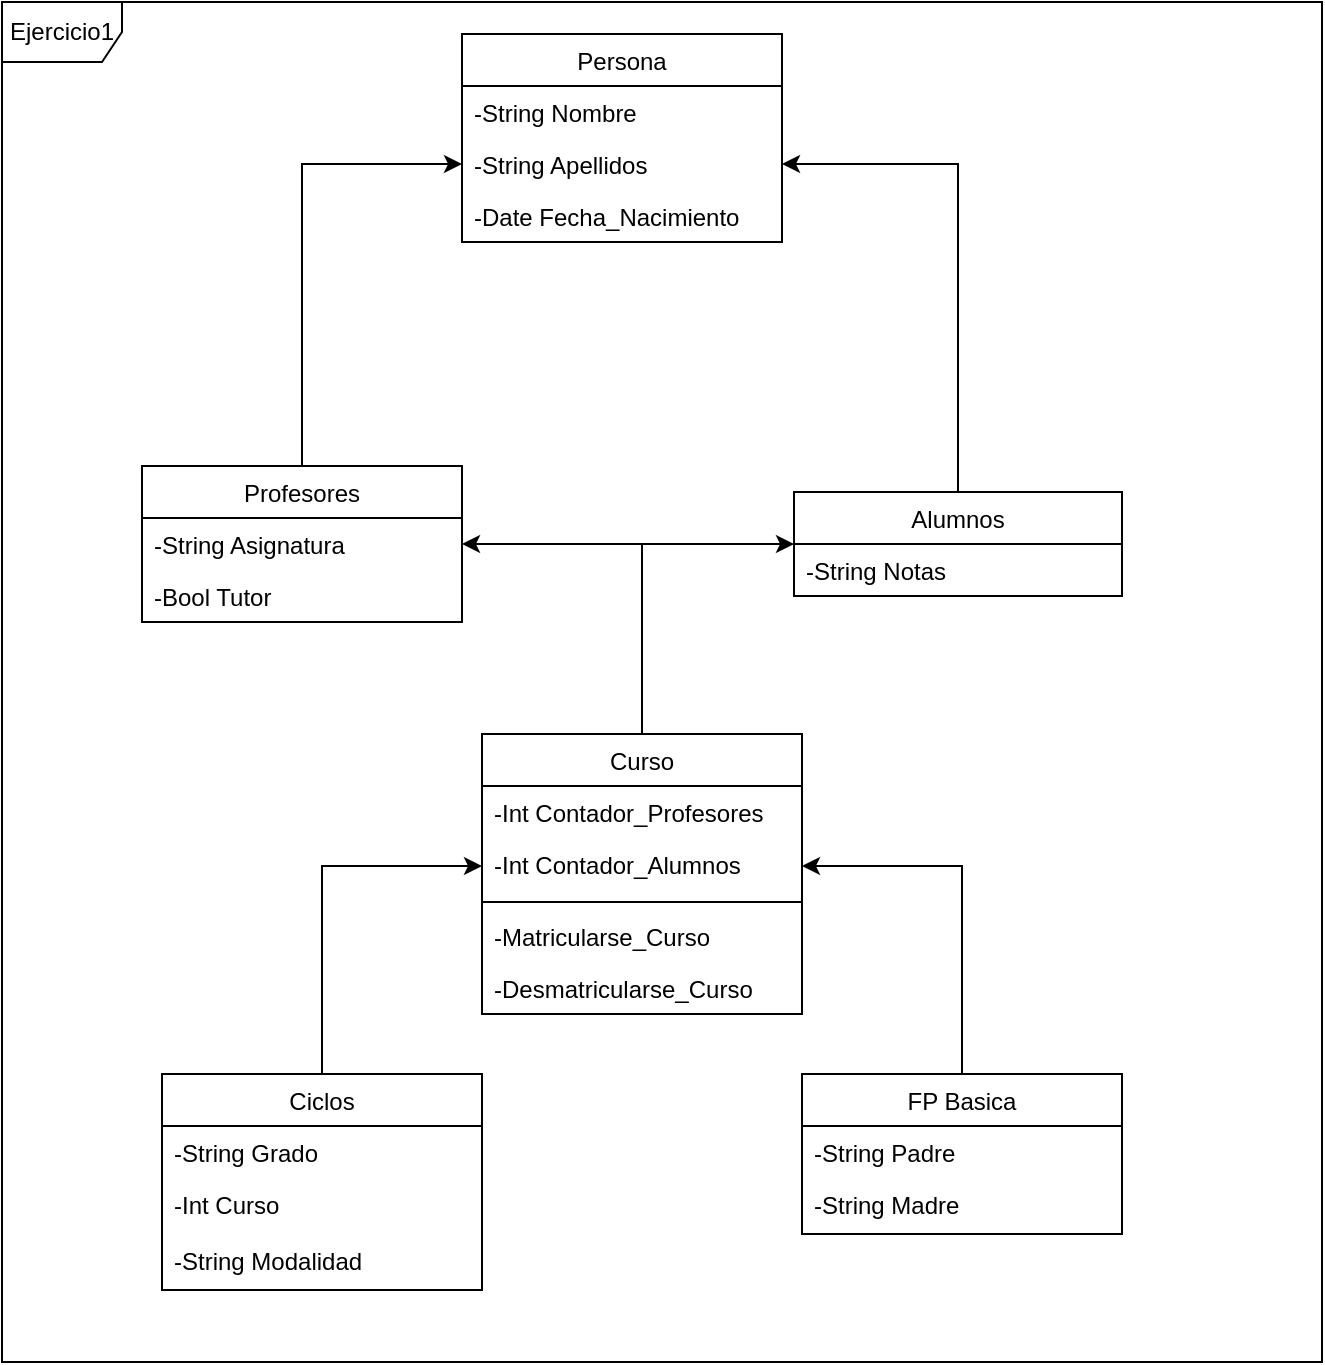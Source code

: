 <mxfile version="21.3.6" type="device">
  <diagram id="C5RBs43oDa-KdzZeNtuy" name="Page-1">
    <mxGraphModel dx="359" dy="1563" grid="1" gridSize="10" guides="1" tooltips="1" connect="1" arrows="1" fold="1" page="1" pageScale="1" pageWidth="827" pageHeight="1169" math="0" shadow="0">
      <root>
        <mxCell id="WIyWlLk6GJQsqaUBKTNV-0" />
        <mxCell id="WIyWlLk6GJQsqaUBKTNV-1" parent="WIyWlLk6GJQsqaUBKTNV-0" />
        <mxCell id="t2CGSYixvXNNsiqMZkxF-43" style="edgeStyle=orthogonalEdgeStyle;rounded=0;orthogonalLoop=1;jettySize=auto;html=1;exitX=0.5;exitY=0;exitDx=0;exitDy=0;entryX=0;entryY=0.5;entryDx=0;entryDy=0;" edge="1" parent="WIyWlLk6GJQsqaUBKTNV-1" source="zkfFHV4jXpPFQw0GAbJ--6" target="t2CGSYixvXNNsiqMZkxF-39">
          <mxGeometry relative="1" as="geometry" />
        </mxCell>
        <mxCell id="zkfFHV4jXpPFQw0GAbJ--6" value="Profesores" style="swimlane;fontStyle=0;align=center;verticalAlign=top;childLayout=stackLayout;horizontal=1;startSize=26;horizontalStack=0;resizeParent=1;resizeLast=0;collapsible=1;marginBottom=0;rounded=0;shadow=0;strokeWidth=1;" parent="WIyWlLk6GJQsqaUBKTNV-1" vertex="1">
          <mxGeometry x="180" y="172" width="160" height="78" as="geometry">
            <mxRectangle x="120" y="360" width="160" height="26" as="alternateBounds" />
          </mxGeometry>
        </mxCell>
        <mxCell id="t2CGSYixvXNNsiqMZkxF-2" value="-String Asignatura" style="text;align=left;verticalAlign=top;spacingLeft=4;spacingRight=4;overflow=hidden;rotatable=0;points=[[0,0.5],[1,0.5]];portConstraint=eastwest;rounded=0;shadow=0;html=0;" vertex="1" parent="zkfFHV4jXpPFQw0GAbJ--6">
          <mxGeometry y="26" width="160" height="26" as="geometry" />
        </mxCell>
        <mxCell id="t2CGSYixvXNNsiqMZkxF-32" value="-Bool Tutor" style="text;align=left;verticalAlign=top;spacingLeft=4;spacingRight=4;overflow=hidden;rotatable=0;points=[[0,0.5],[1,0.5]];portConstraint=eastwest;rounded=0;shadow=0;html=0;" vertex="1" parent="zkfFHV4jXpPFQw0GAbJ--6">
          <mxGeometry y="52" width="160" height="26" as="geometry" />
        </mxCell>
        <mxCell id="t2CGSYixvXNNsiqMZkxF-44" style="edgeStyle=orthogonalEdgeStyle;rounded=0;orthogonalLoop=1;jettySize=auto;html=1;exitX=0.5;exitY=0;exitDx=0;exitDy=0;entryX=1;entryY=0.5;entryDx=0;entryDy=0;" edge="1" parent="WIyWlLk6GJQsqaUBKTNV-1" source="t2CGSYixvXNNsiqMZkxF-3" target="t2CGSYixvXNNsiqMZkxF-39">
          <mxGeometry relative="1" as="geometry" />
        </mxCell>
        <mxCell id="t2CGSYixvXNNsiqMZkxF-3" value="Alumnos" style="swimlane;fontStyle=0;align=center;verticalAlign=top;childLayout=stackLayout;horizontal=1;startSize=26;horizontalStack=0;resizeParent=1;resizeLast=0;collapsible=1;marginBottom=0;rounded=0;shadow=0;strokeWidth=1;" vertex="1" parent="WIyWlLk6GJQsqaUBKTNV-1">
          <mxGeometry x="506" y="185" width="164" height="52" as="geometry">
            <mxRectangle x="120" y="360" width="160" height="26" as="alternateBounds" />
          </mxGeometry>
        </mxCell>
        <mxCell id="t2CGSYixvXNNsiqMZkxF-7" value="-String Notas" style="text;align=left;verticalAlign=top;spacingLeft=4;spacingRight=4;overflow=hidden;rotatable=0;points=[[0,0.5],[1,0.5]];portConstraint=eastwest;rounded=0;shadow=0;html=0;" vertex="1" parent="t2CGSYixvXNNsiqMZkxF-3">
          <mxGeometry y="26" width="164" height="26" as="geometry" />
        </mxCell>
        <mxCell id="t2CGSYixvXNNsiqMZkxF-35" style="edgeStyle=orthogonalEdgeStyle;rounded=0;orthogonalLoop=1;jettySize=auto;html=1;exitX=0.5;exitY=0;exitDx=0;exitDy=0;entryX=1;entryY=0.5;entryDx=0;entryDy=0;" edge="1" parent="WIyWlLk6GJQsqaUBKTNV-1" source="t2CGSYixvXNNsiqMZkxF-8" target="zkfFHV4jXpPFQw0GAbJ--6">
          <mxGeometry relative="1" as="geometry">
            <mxPoint x="400" y="186" as="targetPoint" />
          </mxGeometry>
        </mxCell>
        <mxCell id="t2CGSYixvXNNsiqMZkxF-36" style="edgeStyle=orthogonalEdgeStyle;rounded=0;orthogonalLoop=1;jettySize=auto;html=1;exitX=0.5;exitY=0;exitDx=0;exitDy=0;entryX=0;entryY=0.5;entryDx=0;entryDy=0;" edge="1" parent="WIyWlLk6GJQsqaUBKTNV-1" source="t2CGSYixvXNNsiqMZkxF-8" target="t2CGSYixvXNNsiqMZkxF-3">
          <mxGeometry relative="1" as="geometry">
            <mxPoint x="420" y="156" as="targetPoint" />
          </mxGeometry>
        </mxCell>
        <mxCell id="t2CGSYixvXNNsiqMZkxF-8" value="Curso" style="swimlane;fontStyle=0;align=center;verticalAlign=top;childLayout=stackLayout;horizontal=1;startSize=26;horizontalStack=0;resizeParent=1;resizeLast=0;collapsible=1;marginBottom=0;rounded=0;shadow=0;strokeWidth=1;" vertex="1" parent="WIyWlLk6GJQsqaUBKTNV-1">
          <mxGeometry x="350" y="306" width="160" height="140" as="geometry">
            <mxRectangle x="120" y="360" width="160" height="26" as="alternateBounds" />
          </mxGeometry>
        </mxCell>
        <mxCell id="t2CGSYixvXNNsiqMZkxF-13" value="-Int Contador_Profesores" style="text;align=left;verticalAlign=top;spacingLeft=4;spacingRight=4;overflow=hidden;rotatable=0;points=[[0,0.5],[1,0.5]];portConstraint=eastwest;" vertex="1" parent="t2CGSYixvXNNsiqMZkxF-8">
          <mxGeometry y="26" width="160" height="26" as="geometry" />
        </mxCell>
        <mxCell id="t2CGSYixvXNNsiqMZkxF-9" value="-Int Contador_Alumnos" style="text;align=left;verticalAlign=top;spacingLeft=4;spacingRight=4;overflow=hidden;rotatable=0;points=[[0,0.5],[1,0.5]];portConstraint=eastwest;" vertex="1" parent="t2CGSYixvXNNsiqMZkxF-8">
          <mxGeometry y="52" width="160" height="28" as="geometry" />
        </mxCell>
        <mxCell id="t2CGSYixvXNNsiqMZkxF-31" value="" style="line;strokeWidth=1;fillColor=none;align=left;verticalAlign=middle;spacingTop=-1;spacingLeft=3;spacingRight=3;rotatable=0;labelPosition=right;points=[];portConstraint=eastwest;strokeColor=inherit;" vertex="1" parent="t2CGSYixvXNNsiqMZkxF-8">
          <mxGeometry y="80" width="160" height="8" as="geometry" />
        </mxCell>
        <mxCell id="t2CGSYixvXNNsiqMZkxF-23" value="-Matricularse_Curso" style="text;align=left;verticalAlign=top;spacingLeft=4;spacingRight=4;overflow=hidden;rotatable=0;points=[[0,0.5],[1,0.5]];portConstraint=eastwest;rounded=0;shadow=0;html=0;" vertex="1" parent="t2CGSYixvXNNsiqMZkxF-8">
          <mxGeometry y="88" width="160" height="26" as="geometry" />
        </mxCell>
        <mxCell id="t2CGSYixvXNNsiqMZkxF-24" value="-Desmatricularse_Curso" style="text;align=left;verticalAlign=top;spacingLeft=4;spacingRight=4;overflow=hidden;rotatable=0;points=[[0,0.5],[1,0.5]];portConstraint=eastwest;rounded=0;shadow=0;html=0;" vertex="1" parent="t2CGSYixvXNNsiqMZkxF-8">
          <mxGeometry y="114" width="160" height="26" as="geometry" />
        </mxCell>
        <mxCell id="t2CGSYixvXNNsiqMZkxF-33" style="edgeStyle=orthogonalEdgeStyle;rounded=0;orthogonalLoop=1;jettySize=auto;html=1;exitX=0.5;exitY=0;exitDx=0;exitDy=0;entryX=0;entryY=0.5;entryDx=0;entryDy=0;" edge="1" parent="WIyWlLk6GJQsqaUBKTNV-1" source="t2CGSYixvXNNsiqMZkxF-14" target="t2CGSYixvXNNsiqMZkxF-9">
          <mxGeometry relative="1" as="geometry" />
        </mxCell>
        <mxCell id="t2CGSYixvXNNsiqMZkxF-14" value="Ciclos" style="swimlane;fontStyle=0;align=center;verticalAlign=top;childLayout=stackLayout;horizontal=1;startSize=26;horizontalStack=0;resizeParent=1;resizeLast=0;collapsible=1;marginBottom=0;rounded=0;shadow=0;strokeWidth=1;" vertex="1" parent="WIyWlLk6GJQsqaUBKTNV-1">
          <mxGeometry x="190" y="476" width="160" height="108" as="geometry">
            <mxRectangle x="120" y="360" width="160" height="26" as="alternateBounds" />
          </mxGeometry>
        </mxCell>
        <mxCell id="t2CGSYixvXNNsiqMZkxF-15" value="-String Grado" style="text;align=left;verticalAlign=top;spacingLeft=4;spacingRight=4;overflow=hidden;rotatable=0;points=[[0,0.5],[1,0.5]];portConstraint=eastwest;" vertex="1" parent="t2CGSYixvXNNsiqMZkxF-14">
          <mxGeometry y="26" width="160" height="26" as="geometry" />
        </mxCell>
        <mxCell id="t2CGSYixvXNNsiqMZkxF-16" value="-Int Curso" style="text;align=left;verticalAlign=top;spacingLeft=4;spacingRight=4;overflow=hidden;rotatable=0;points=[[0,0.5],[1,0.5]];portConstraint=eastwest;" vertex="1" parent="t2CGSYixvXNNsiqMZkxF-14">
          <mxGeometry y="52" width="160" height="28" as="geometry" />
        </mxCell>
        <mxCell id="t2CGSYixvXNNsiqMZkxF-20" value="-String Modalidad" style="text;align=left;verticalAlign=top;spacingLeft=4;spacingRight=4;overflow=hidden;rotatable=0;points=[[0,0.5],[1,0.5]];portConstraint=eastwest;" vertex="1" parent="t2CGSYixvXNNsiqMZkxF-14">
          <mxGeometry y="80" width="160" height="28" as="geometry" />
        </mxCell>
        <mxCell id="t2CGSYixvXNNsiqMZkxF-34" style="edgeStyle=orthogonalEdgeStyle;rounded=0;orthogonalLoop=1;jettySize=auto;html=1;exitX=0.5;exitY=0;exitDx=0;exitDy=0;entryX=1;entryY=0.5;entryDx=0;entryDy=0;" edge="1" parent="WIyWlLk6GJQsqaUBKTNV-1" source="t2CGSYixvXNNsiqMZkxF-17" target="t2CGSYixvXNNsiqMZkxF-9">
          <mxGeometry relative="1" as="geometry" />
        </mxCell>
        <mxCell id="t2CGSYixvXNNsiqMZkxF-17" value="FP Basica" style="swimlane;fontStyle=0;align=center;verticalAlign=top;childLayout=stackLayout;horizontal=1;startSize=26;horizontalStack=0;resizeParent=1;resizeLast=0;collapsible=1;marginBottom=0;rounded=0;shadow=0;strokeWidth=1;" vertex="1" parent="WIyWlLk6GJQsqaUBKTNV-1">
          <mxGeometry x="510" y="476" width="160" height="80" as="geometry">
            <mxRectangle x="120" y="360" width="160" height="26" as="alternateBounds" />
          </mxGeometry>
        </mxCell>
        <mxCell id="t2CGSYixvXNNsiqMZkxF-18" value="-String Padre" style="text;align=left;verticalAlign=top;spacingLeft=4;spacingRight=4;overflow=hidden;rotatable=0;points=[[0,0.5],[1,0.5]];portConstraint=eastwest;" vertex="1" parent="t2CGSYixvXNNsiqMZkxF-17">
          <mxGeometry y="26" width="160" height="26" as="geometry" />
        </mxCell>
        <mxCell id="t2CGSYixvXNNsiqMZkxF-19" value="-String Madre" style="text;align=left;verticalAlign=top;spacingLeft=4;spacingRight=4;overflow=hidden;rotatable=0;points=[[0,0.5],[1,0.5]];portConstraint=eastwest;" vertex="1" parent="t2CGSYixvXNNsiqMZkxF-17">
          <mxGeometry y="52" width="160" height="26" as="geometry" />
        </mxCell>
        <mxCell id="t2CGSYixvXNNsiqMZkxF-37" value="Persona&#xa;" style="swimlane;fontStyle=0;align=center;verticalAlign=top;childLayout=stackLayout;horizontal=1;startSize=26;horizontalStack=0;resizeParent=1;resizeLast=0;collapsible=1;marginBottom=0;rounded=0;shadow=0;strokeWidth=1;" vertex="1" parent="WIyWlLk6GJQsqaUBKTNV-1">
          <mxGeometry x="340" y="-44" width="160" height="104" as="geometry">
            <mxRectangle x="120" y="360" width="160" height="26" as="alternateBounds" />
          </mxGeometry>
        </mxCell>
        <mxCell id="t2CGSYixvXNNsiqMZkxF-38" value="-String Nombre" style="text;align=left;verticalAlign=top;spacingLeft=4;spacingRight=4;overflow=hidden;rotatable=0;points=[[0,0.5],[1,0.5]];portConstraint=eastwest;" vertex="1" parent="t2CGSYixvXNNsiqMZkxF-37">
          <mxGeometry y="26" width="160" height="26" as="geometry" />
        </mxCell>
        <mxCell id="t2CGSYixvXNNsiqMZkxF-39" value="-String Apellidos" style="text;align=left;verticalAlign=top;spacingLeft=4;spacingRight=4;overflow=hidden;rotatable=0;points=[[0,0.5],[1,0.5]];portConstraint=eastwest;rounded=0;shadow=0;html=0;" vertex="1" parent="t2CGSYixvXNNsiqMZkxF-37">
          <mxGeometry y="52" width="160" height="26" as="geometry" />
        </mxCell>
        <mxCell id="t2CGSYixvXNNsiqMZkxF-40" value="-Date Fecha_Nacimiento" style="text;align=left;verticalAlign=top;spacingLeft=4;spacingRight=4;overflow=hidden;rotatable=0;points=[[0,0.5],[1,0.5]];portConstraint=eastwest;rounded=0;shadow=0;html=0;" vertex="1" parent="t2CGSYixvXNNsiqMZkxF-37">
          <mxGeometry y="78" width="160" height="26" as="geometry" />
        </mxCell>
        <mxCell id="t2CGSYixvXNNsiqMZkxF-45" value="Ejercicio1" style="shape=umlFrame;whiteSpace=wrap;html=1;pointerEvents=0;" vertex="1" parent="WIyWlLk6GJQsqaUBKTNV-1">
          <mxGeometry x="110" y="-60" width="660" height="680" as="geometry" />
        </mxCell>
      </root>
    </mxGraphModel>
  </diagram>
</mxfile>
